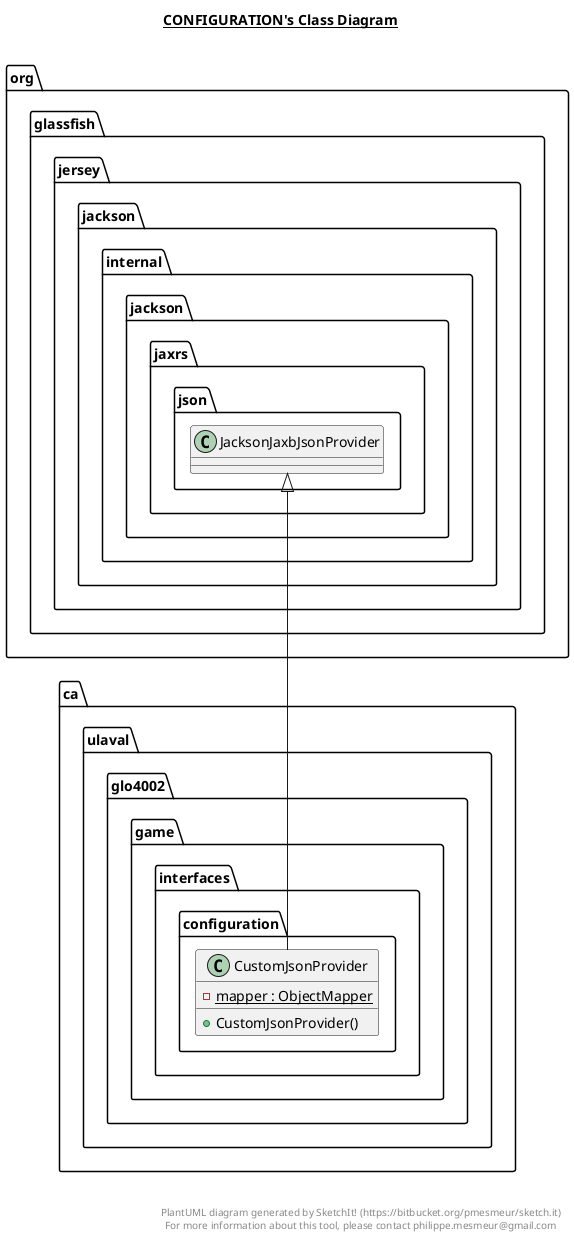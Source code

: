 @startuml

title __CONFIGURATION's Class Diagram__\n

  namespace ca.ulaval.glo4002.game {
    namespace interfaces.configuration {
      class ca.ulaval.glo4002.game.interfaces.configuration.CustomJsonProvider {
          {static} - mapper : ObjectMapper
          + CustomJsonProvider()
      }
    }
  }
  

  ca.ulaval.glo4002.game.interfaces.configuration.CustomJsonProvider -up-|> org.glassfish.jersey.jackson.internal.jackson.jaxrs.json.JacksonJaxbJsonProvider


right footer


PlantUML diagram generated by SketchIt! (https://bitbucket.org/pmesmeur/sketch.it)
For more information about this tool, please contact philippe.mesmeur@gmail.com
endfooter

@enduml
